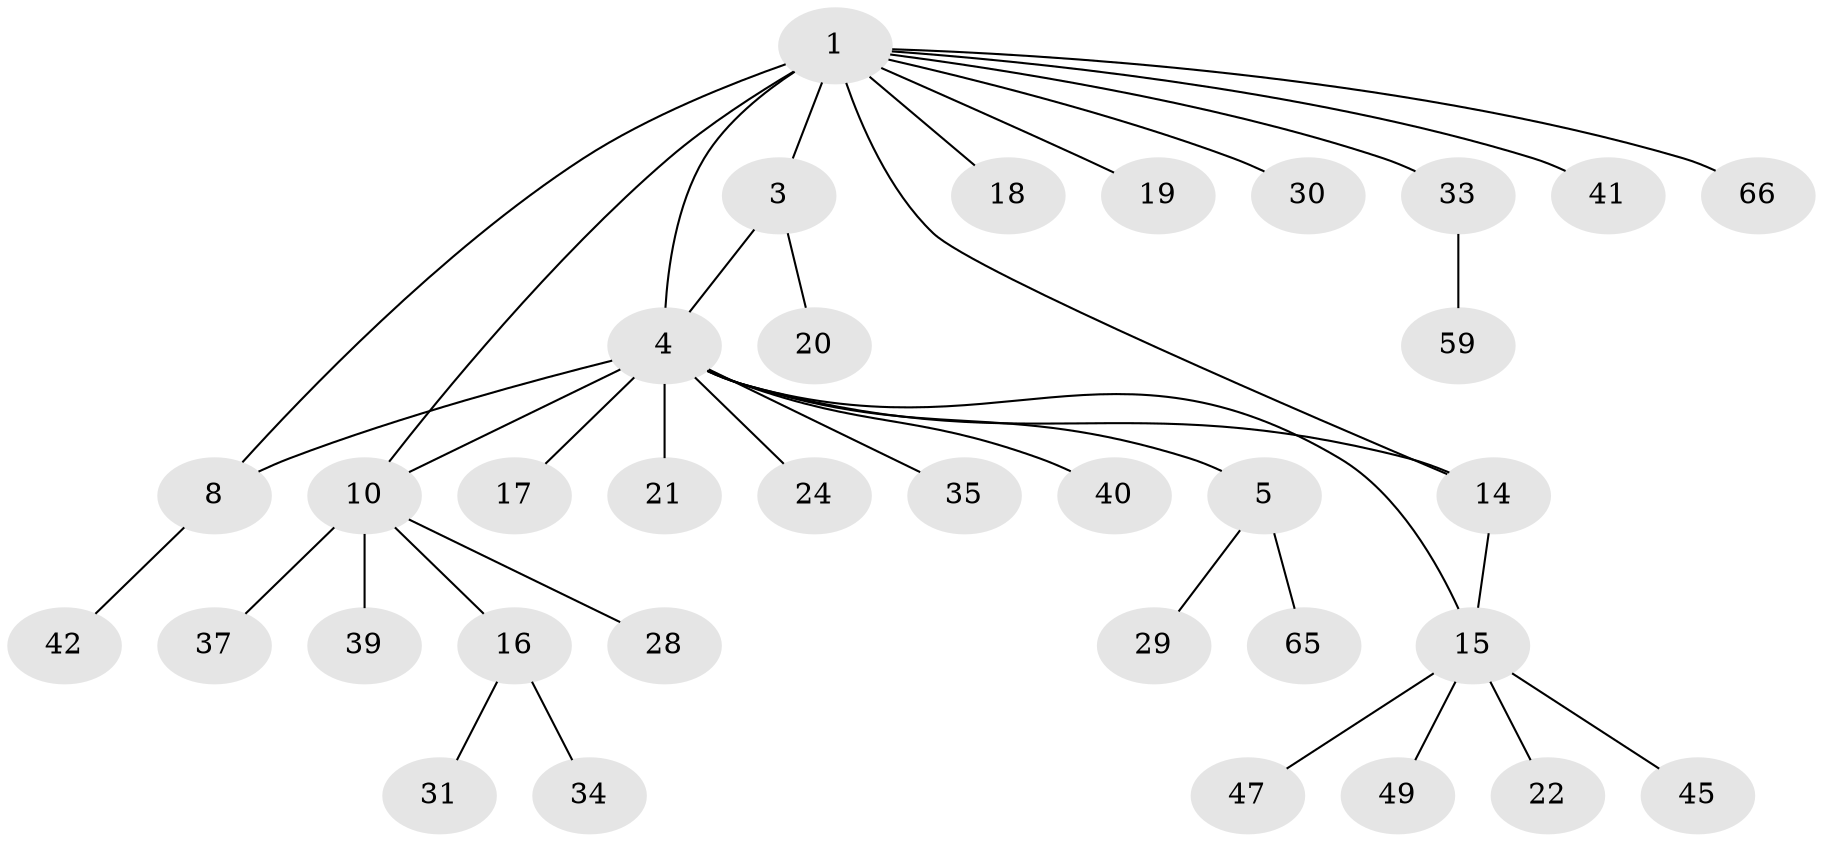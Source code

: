 // original degree distribution, {4: 0.057971014492753624, 5: 0.014492753623188406, 7: 0.014492753623188406, 6: 0.014492753623188406, 11: 0.043478260869565216, 2: 0.10144927536231885, 3: 0.07246376811594203, 9: 0.014492753623188406, 8: 0.014492753623188406, 1: 0.6521739130434783}
// Generated by graph-tools (version 1.1) at 2025/16/03/09/25 04:16:03]
// undirected, 34 vertices, 38 edges
graph export_dot {
graph [start="1"]
  node [color=gray90,style=filled];
  1 [super="+2+7+56"];
  3 [super="+57+51+69"];
  4 [super="+6+13+58"];
  5;
  8 [super="+9"];
  10 [super="+12+27+11+44+68+46"];
  14;
  15 [super="+25+32"];
  16 [super="+23"];
  17;
  18;
  19;
  20 [super="+36+55"];
  21;
  22;
  24;
  28;
  29;
  30;
  31;
  33;
  34;
  35;
  37;
  39;
  40 [super="+53"];
  41;
  42;
  45;
  47;
  49 [super="+52"];
  59;
  65;
  66;
  1 -- 3 [weight=2];
  1 -- 18;
  1 -- 4;
  1 -- 10 [weight=2];
  1 -- 33;
  1 -- 66;
  1 -- 8 [weight=2];
  1 -- 41;
  1 -- 14;
  1 -- 19;
  1 -- 30;
  3 -- 20;
  3 -- 4;
  4 -- 5 [weight=2];
  4 -- 8;
  4 -- 21;
  4 -- 17;
  4 -- 35;
  4 -- 24;
  4 -- 40;
  4 -- 10 [weight=2];
  4 -- 14;
  4 -- 15;
  5 -- 29;
  5 -- 65;
  8 -- 42;
  10 -- 16;
  10 -- 28;
  10 -- 37;
  10 -- 39;
  14 -- 15;
  15 -- 22;
  15 -- 45;
  15 -- 47;
  15 -- 49;
  16 -- 31;
  16 -- 34;
  33 -- 59;
}
